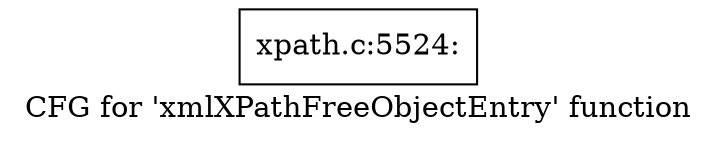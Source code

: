 digraph "CFG for 'xmlXPathFreeObjectEntry' function" {
	label="CFG for 'xmlXPathFreeObjectEntry' function";

	Node0x55e6b2ac72d0 [shape=record,label="{xpath.c:5524:}"];
}
